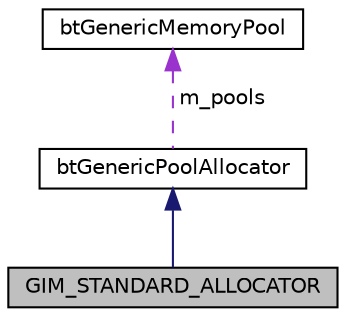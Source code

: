 digraph "GIM_STANDARD_ALLOCATOR"
{
  edge [fontname="Helvetica",fontsize="10",labelfontname="Helvetica",labelfontsize="10"];
  node [fontname="Helvetica",fontsize="10",shape=record];
  Node1 [label="GIM_STANDARD_ALLOCATOR",height=0.2,width=0.4,color="black", fillcolor="grey75", style="filled", fontcolor="black"];
  Node2 -> Node1 [dir="back",color="midnightblue",fontsize="10",style="solid",fontname="Helvetica"];
  Node2 [label="btGenericPoolAllocator",height=0.2,width=0.4,color="black", fillcolor="white", style="filled",URL="$classbt_generic_pool_allocator.html",tooltip="Generic Allocator with pools. "];
  Node3 -> Node2 [dir="back",color="darkorchid3",fontsize="10",style="dashed",label=" m_pools" ,fontname="Helvetica"];
  Node3 [label="btGenericMemoryPool",height=0.2,width=0.4,color="black", fillcolor="white", style="filled",URL="$classbt_generic_memory_pool.html",tooltip="Generic Pool class. "];
}
